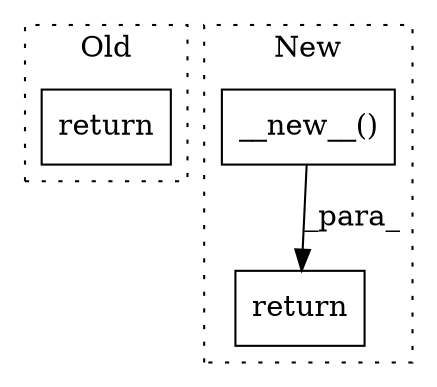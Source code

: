 digraph G {
subgraph cluster0 {
1 [label="return" a="93" s="4792" l="7" shape="box"];
label = "Old";
style="dotted";
}
subgraph cluster1 {
2 [label="__new__()" a="75" s="4843,4876" l="30,11" shape="box"];
3 [label="return" a="93" s="4896" l="7" shape="box"];
label = "New";
style="dotted";
}
2 -> 3 [label="_para_"];
}